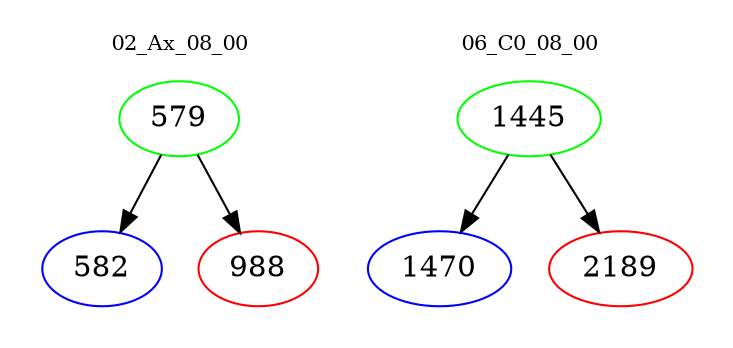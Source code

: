 digraph{
subgraph cluster_0 {
color = white
label = "02_Ax_08_00";
fontsize=10;
T0_579 [label="579", color="green"]
T0_579 -> T0_582 [color="black"]
T0_582 [label="582", color="blue"]
T0_579 -> T0_988 [color="black"]
T0_988 [label="988", color="red"]
}
subgraph cluster_1 {
color = white
label = "06_C0_08_00";
fontsize=10;
T1_1445 [label="1445", color="green"]
T1_1445 -> T1_1470 [color="black"]
T1_1470 [label="1470", color="blue"]
T1_1445 -> T1_2189 [color="black"]
T1_2189 [label="2189", color="red"]
}
}
